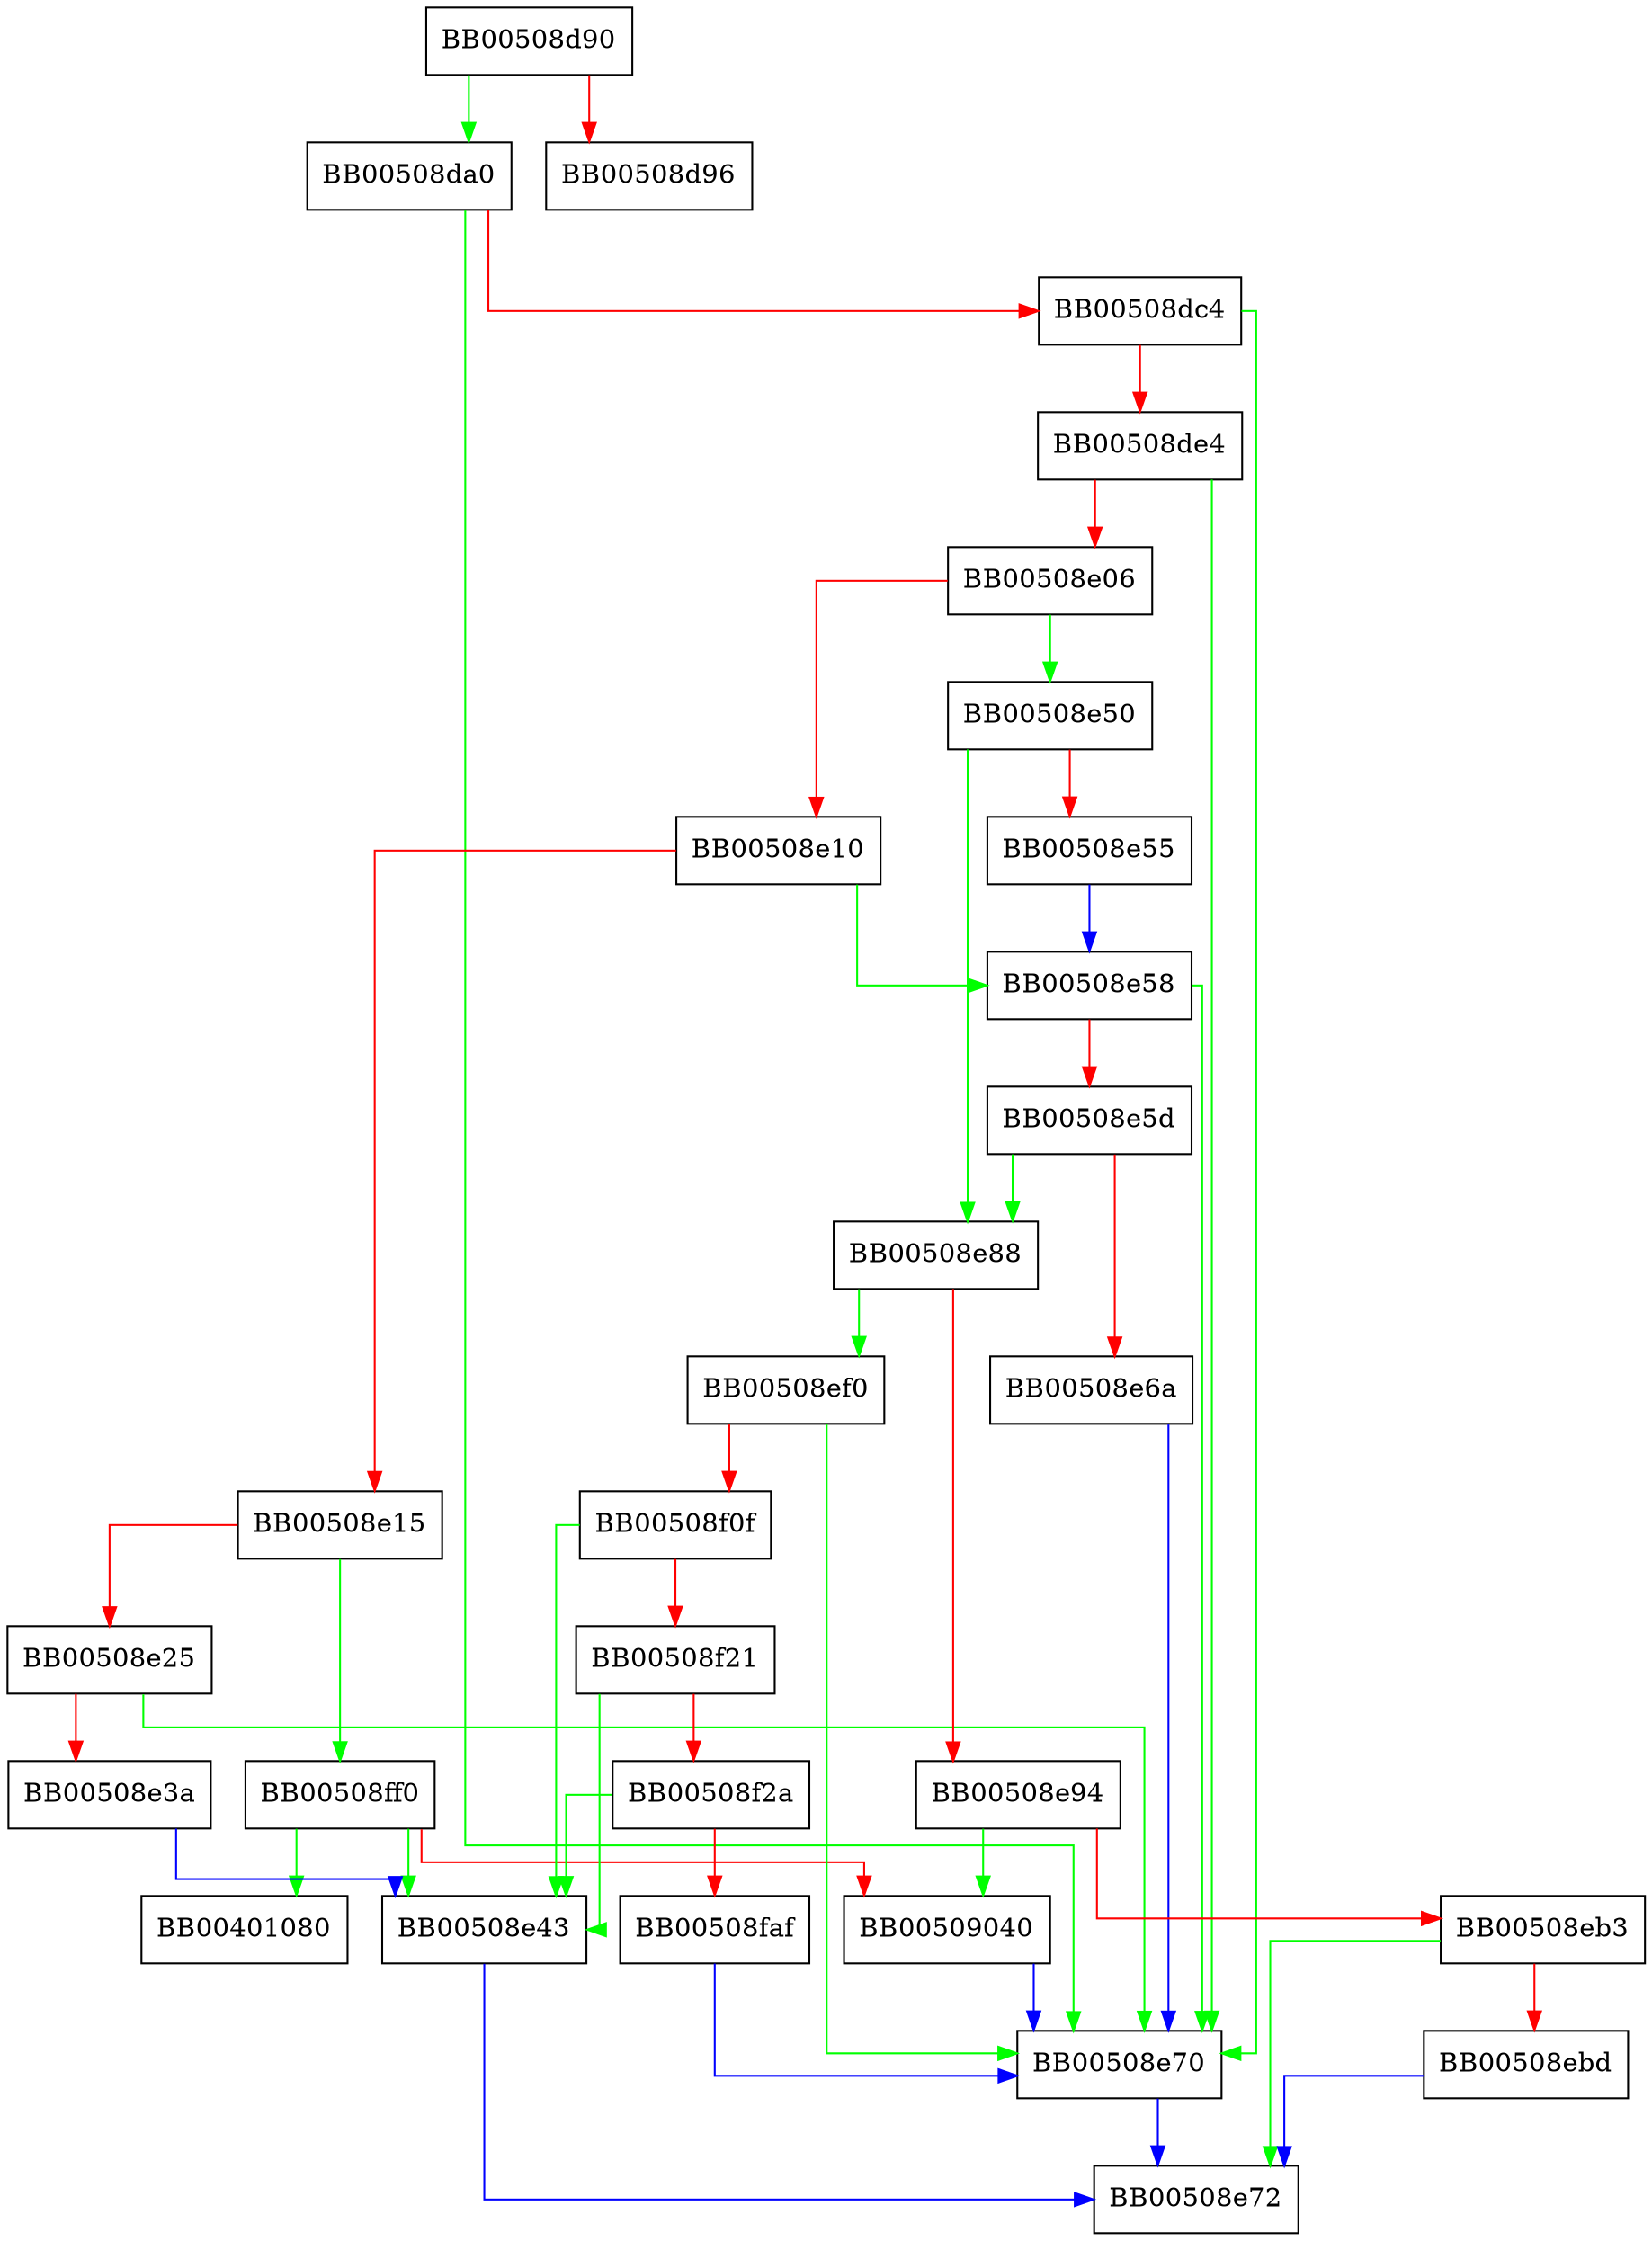 digraph ssl3_cipher {
  node [shape="box"];
  graph [splines=ortho];
  BB00508d90 -> BB00508da0 [color="green"];
  BB00508d90 -> BB00508d96 [color="red"];
  BB00508da0 -> BB00508e70 [color="green"];
  BB00508da0 -> BB00508dc4 [color="red"];
  BB00508dc4 -> BB00508e70 [color="green"];
  BB00508dc4 -> BB00508de4 [color="red"];
  BB00508de4 -> BB00508e70 [color="green"];
  BB00508de4 -> BB00508e06 [color="red"];
  BB00508e06 -> BB00508e50 [color="green"];
  BB00508e06 -> BB00508e10 [color="red"];
  BB00508e10 -> BB00508e58 [color="green"];
  BB00508e10 -> BB00508e15 [color="red"];
  BB00508e15 -> BB00508ff0 [color="green"];
  BB00508e15 -> BB00508e25 [color="red"];
  BB00508e25 -> BB00508e70 [color="green"];
  BB00508e25 -> BB00508e3a [color="red"];
  BB00508e3a -> BB00508e43 [color="blue"];
  BB00508e43 -> BB00508e72 [color="blue"];
  BB00508e50 -> BB00508e88 [color="green"];
  BB00508e50 -> BB00508e55 [color="red"];
  BB00508e55 -> BB00508e58 [color="blue"];
  BB00508e58 -> BB00508e70 [color="green"];
  BB00508e58 -> BB00508e5d [color="red"];
  BB00508e5d -> BB00508e88 [color="green"];
  BB00508e5d -> BB00508e6a [color="red"];
  BB00508e6a -> BB00508e70 [color="blue"];
  BB00508e70 -> BB00508e72 [color="blue"];
  BB00508e88 -> BB00508ef0 [color="green"];
  BB00508e88 -> BB00508e94 [color="red"];
  BB00508e94 -> BB00509040 [color="green"];
  BB00508e94 -> BB00508eb3 [color="red"];
  BB00508eb3 -> BB00508e72 [color="green"];
  BB00508eb3 -> BB00508ebd [color="red"];
  BB00508ebd -> BB00508e72 [color="blue"];
  BB00508ef0 -> BB00508e70 [color="green"];
  BB00508ef0 -> BB00508f0f [color="red"];
  BB00508f0f -> BB00508e43 [color="green"];
  BB00508f0f -> BB00508f21 [color="red"];
  BB00508f21 -> BB00508e43 [color="green"];
  BB00508f21 -> BB00508f2a [color="red"];
  BB00508f2a -> BB00508e43 [color="green"];
  BB00508f2a -> BB00508faf [color="red"];
  BB00508faf -> BB00508e70 [color="blue"];
  BB00508ff0 -> BB00401080 [color="green"];
  BB00508ff0 -> BB00508e43 [color="green"];
  BB00508ff0 -> BB00509040 [color="red"];
  BB00509040 -> BB00508e70 [color="blue"];
}